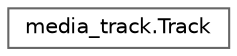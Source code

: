 digraph "Graphical Class Hierarchy"
{
 // LATEX_PDF_SIZE
  bgcolor="transparent";
  edge [fontname=Helvetica,fontsize=10,labelfontname=Helvetica,labelfontsize=10];
  node [fontname=Helvetica,fontsize=10,shape=box,height=0.2,width=0.4];
  rankdir="LR";
  Node0 [id="Node000000",label="media_track.Track",height=0.2,width=0.4,color="grey40", fillcolor="white", style="filled",URL="$classmedia__track_1_1_track.html",tooltip=" "];
}
